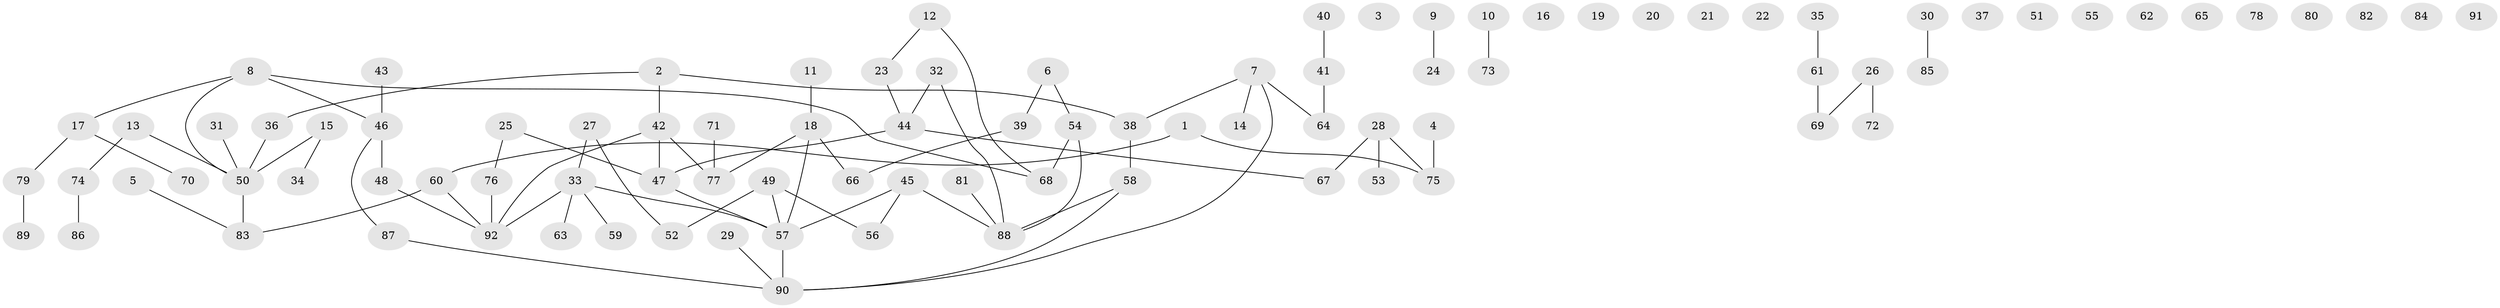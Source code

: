 // coarse degree distribution, {2: 0.15625, 3: 0.109375, 0: 0.28125, 1: 0.25, 5: 0.046875, 6: 0.015625, 8: 0.015625, 4: 0.125}
// Generated by graph-tools (version 1.1) at 2025/41/03/06/25 10:41:22]
// undirected, 92 vertices, 87 edges
graph export_dot {
graph [start="1"]
  node [color=gray90,style=filled];
  1;
  2;
  3;
  4;
  5;
  6;
  7;
  8;
  9;
  10;
  11;
  12;
  13;
  14;
  15;
  16;
  17;
  18;
  19;
  20;
  21;
  22;
  23;
  24;
  25;
  26;
  27;
  28;
  29;
  30;
  31;
  32;
  33;
  34;
  35;
  36;
  37;
  38;
  39;
  40;
  41;
  42;
  43;
  44;
  45;
  46;
  47;
  48;
  49;
  50;
  51;
  52;
  53;
  54;
  55;
  56;
  57;
  58;
  59;
  60;
  61;
  62;
  63;
  64;
  65;
  66;
  67;
  68;
  69;
  70;
  71;
  72;
  73;
  74;
  75;
  76;
  77;
  78;
  79;
  80;
  81;
  82;
  83;
  84;
  85;
  86;
  87;
  88;
  89;
  90;
  91;
  92;
  1 -- 60;
  1 -- 75;
  2 -- 36;
  2 -- 38;
  2 -- 42;
  4 -- 75;
  5 -- 83;
  6 -- 39;
  6 -- 54;
  7 -- 14;
  7 -- 38;
  7 -- 64;
  7 -- 90;
  8 -- 17;
  8 -- 46;
  8 -- 50;
  8 -- 68;
  9 -- 24;
  10 -- 73;
  11 -- 18;
  12 -- 23;
  12 -- 68;
  13 -- 50;
  13 -- 74;
  15 -- 34;
  15 -- 50;
  17 -- 70;
  17 -- 79;
  18 -- 57;
  18 -- 66;
  18 -- 77;
  23 -- 44;
  25 -- 47;
  25 -- 76;
  26 -- 69;
  26 -- 72;
  27 -- 33;
  27 -- 52;
  28 -- 53;
  28 -- 67;
  28 -- 75;
  29 -- 90;
  30 -- 85;
  31 -- 50;
  32 -- 44;
  32 -- 88;
  33 -- 57;
  33 -- 59;
  33 -- 63;
  33 -- 92;
  35 -- 61;
  36 -- 50;
  38 -- 58;
  39 -- 66;
  40 -- 41;
  41 -- 64;
  42 -- 47;
  42 -- 77;
  42 -- 92;
  43 -- 46;
  44 -- 47;
  44 -- 67;
  45 -- 56;
  45 -- 57;
  45 -- 88;
  46 -- 48;
  46 -- 87;
  47 -- 57;
  48 -- 92;
  49 -- 52;
  49 -- 56;
  49 -- 57;
  50 -- 83;
  54 -- 68;
  54 -- 88;
  57 -- 90;
  58 -- 88;
  58 -- 90;
  60 -- 83;
  60 -- 92;
  61 -- 69;
  71 -- 77;
  74 -- 86;
  76 -- 92;
  79 -- 89;
  81 -- 88;
  87 -- 90;
}
